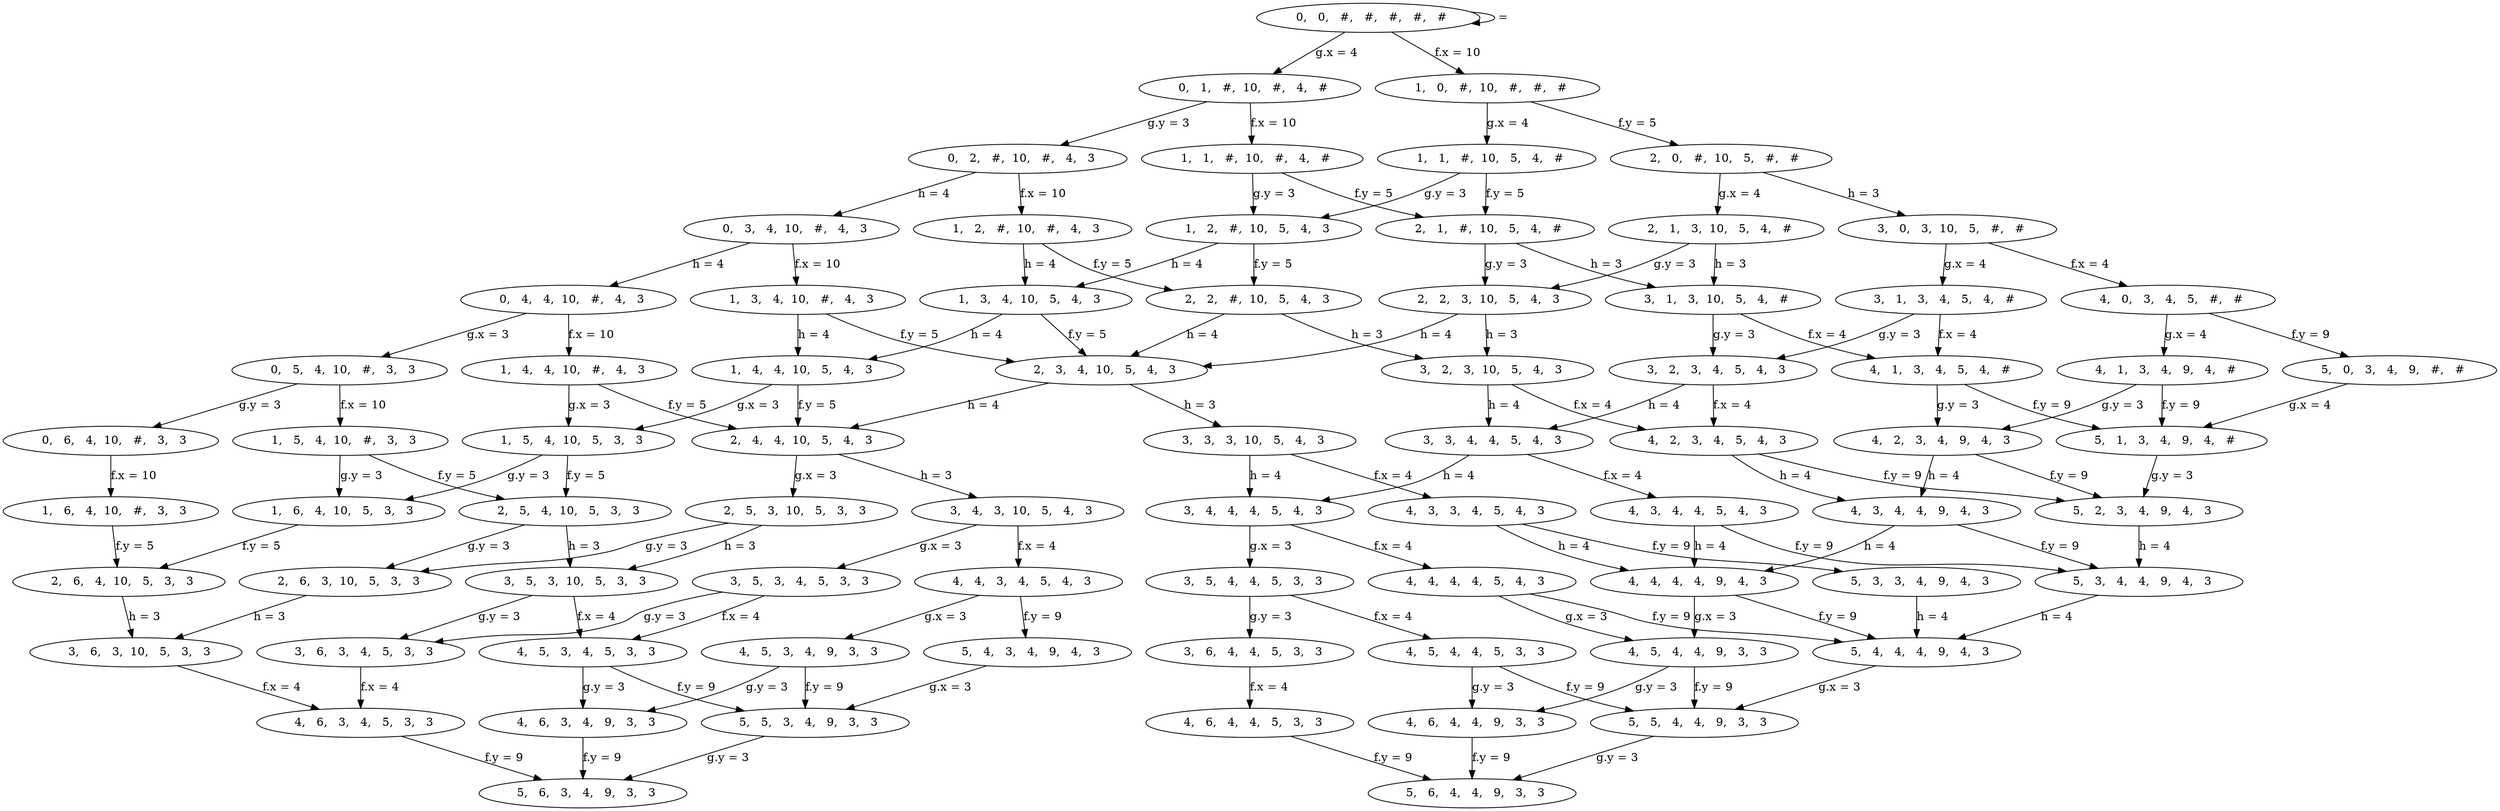 digraph G {
0 [label="  0,   0,   #,   #,   #,   #,   #"];
1 [label="  0,   1,   #,  10,   #,   4,   #"];
2 [label="  0,   2,   #,  10,   #,   4,   3"];
3 [label="  0,   3,   4,  10,   #,   4,   3"];
4 [label="  0,   4,   4,  10,   #,   4,   3"];
5 [label="  0,   5,   4,  10,   #,   3,   3"];
6 [label="  0,   6,   4,  10,   #,   3,   3"];
7 [label="  1,   0,   #,  10,   #,   #,   #"];
8 [label="  1,   1,   #,  10,   #,   4,   #"];
9 [label="  1,   1,   #,  10,   5,   4,   #"];
10 [label="  1,   2,   #,  10,   #,   4,   3"];
11 [label="  1,   2,   #,  10,   5,   4,   3"];
12 [label="  1,   3,   4,  10,   #,   4,   3"];
13 [label="  1,   3,   4,  10,   5,   4,   3"];
14 [label="  1,   4,   4,  10,   #,   4,   3"];
15 [label="  1,   4,   4,  10,   5,   4,   3"];
16 [label="  1,   5,   4,  10,   #,   3,   3"];
17 [label="  1,   5,   4,  10,   5,   3,   3"];
18 [label="  1,   6,   4,  10,   #,   3,   3"];
19 [label="  1,   6,   4,  10,   5,   3,   3"];
20 [label="  2,   0,   #,  10,   5,   #,   #"];
21 [label="  2,   1,   #,  10,   5,   4,   #"];
22 [label="  2,   1,   3,  10,   5,   4,   #"];
23 [label="  2,   2,   #,  10,   5,   4,   3"];
24 [label="  2,   2,   3,  10,   5,   4,   3"];
25 [label="  2,   3,   4,  10,   5,   4,   3"];
26 [label="  2,   4,   4,  10,   5,   4,   3"];
27 [label="  2,   5,   3,  10,   5,   3,   3"];
28 [label="  2,   5,   4,  10,   5,   3,   3"];
29 [label="  2,   6,   3,  10,   5,   3,   3"];
30 [label="  2,   6,   4,  10,   5,   3,   3"];
31 [label="  3,   0,   3,  10,   5,   #,   #"];
32 [label="  3,   1,   3,   4,   5,   4,   #"];
33 [label="  3,   1,   3,  10,   5,   4,   #"];
34 [label="  3,   2,   3,   4,   5,   4,   3"];
35 [label="  3,   2,   3,  10,   5,   4,   3"];
36 [label="  3,   3,   3,  10,   5,   4,   3"];
37 [label="  3,   3,   4,   4,   5,   4,   3"];
38 [label="  3,   4,   3,  10,   5,   4,   3"];
39 [label="  3,   4,   4,   4,   5,   4,   3"];
40 [label="  3,   5,   3,   4,   5,   3,   3"];
41 [label="  3,   5,   3,  10,   5,   3,   3"];
42 [label="  3,   5,   4,   4,   5,   3,   3"];
43 [label="  3,   6,   3,   4,   5,   3,   3"];
44 [label="  3,   6,   3,  10,   5,   3,   3"];
45 [label="  3,   6,   4,   4,   5,   3,   3"];
46 [label="  4,   0,   3,   4,   5,   #,   #"];
47 [label="  4,   1,   3,   4,   5,   4,   #"];
48 [label="  4,   1,   3,   4,   9,   4,   #"];
49 [label="  4,   2,   3,   4,   5,   4,   3"];
50 [label="  4,   2,   3,   4,   9,   4,   3"];
51 [label="  4,   3,   3,   4,   5,   4,   3"];
52 [label="  4,   3,   4,   4,   5,   4,   3"];
53 [label="  4,   3,   4,   4,   9,   4,   3"];
54 [label="  4,   4,   3,   4,   5,   4,   3"];
55 [label="  4,   4,   4,   4,   5,   4,   3"];
56 [label="  4,   4,   4,   4,   9,   4,   3"];
57 [label="  4,   5,   3,   4,   5,   3,   3"];
58 [label="  4,   5,   3,   4,   9,   3,   3"];
59 [label="  4,   5,   4,   4,   5,   3,   3"];
60 [label="  4,   5,   4,   4,   9,   3,   3"];
61 [label="  4,   6,   3,   4,   5,   3,   3"];
62 [label="  4,   6,   3,   4,   9,   3,   3"];
63 [label="  4,   6,   4,   4,   5,   3,   3"];
64 [label="  4,   6,   4,   4,   9,   3,   3"];
65 [label="  5,   0,   3,   4,   9,   #,   #"];
66 [label="  5,   1,   3,   4,   9,   4,   #"];
67 [label="  5,   2,   3,   4,   9,   4,   3"];
68 [label="  5,   3,   3,   4,   9,   4,   3"];
69 [label="  5,   3,   4,   4,   9,   4,   3"];
70 [label="  5,   4,   3,   4,   9,   4,   3"];
71 [label="  5,   4,   4,   4,   9,   4,   3"];
72 [label="  5,   5,   3,   4,   9,   3,   3"];
73 [label="  5,   5,   4,   4,   9,   3,   3"];
74 [label="  5,   6,   3,   4,   9,   3,   3"];
75 [label="  5,   6,   4,   4,   9,   3,   3"];
0 -> 0[label=" = "];
0 -> 1[label="g.x = 4"];
0 -> 7[label="f.x = 10"];
1 -> 2[label="g.y = 3"];
1 -> 8[label="f.x = 10"];
10 -> 13[label="h = 4"];
10 -> 23[label="f.y = 5"];
11 -> 13[label="h = 4"];
11 -> 23[label="f.y = 5"];
12 -> 15[label="h = 4"];
12 -> 25[label="f.y = 5"];
13 -> 15[label="h = 4"];
13 -> 25[label="f.y = 5"];
14 -> 17[label="g.x = 3"];
14 -> 26[label="f.y = 5"];
15 -> 17[label="g.x = 3"];
15 -> 26[label="f.y = 5"];
16 -> 19[label="g.y = 3"];
16 -> 28[label="f.y = 5"];
17 -> 19[label="g.y = 3"];
17 -> 28[label="f.y = 5"];
18 -> 30[label="f.y = 5"];
19 -> 30[label="f.y = 5"];
2 -> 10[label="f.x = 10"];
2 -> 3[label="h = 4"];
20 -> 22[label="g.x = 4"];
20 -> 31[label="h = 3"];
21 -> 24[label="g.y = 3"];
21 -> 33[label="h = 3"];
22 -> 24[label="g.y = 3"];
22 -> 33[label="h = 3"];
23 -> 25[label="h = 4"];
23 -> 35[label="h = 3"];
24 -> 25[label="h = 4"];
24 -> 35[label="h = 3"];
25 -> 26[label="h = 4"];
25 -> 36[label="h = 3"];
26 -> 27[label="g.x = 3"];
26 -> 38[label="h = 3"];
27 -> 29[label="g.y = 3"];
27 -> 41[label="h = 3"];
28 -> 29[label="g.y = 3"];
28 -> 41[label="h = 3"];
29 -> 44[label="h = 3"];
3 -> 12[label="f.x = 10"];
3 -> 4[label="h = 4"];
30 -> 44[label="h = 3"];
31 -> 32[label="g.x = 4"];
31 -> 46[label="f.x = 4"];
32 -> 34[label="g.y = 3"];
32 -> 47[label="f.x = 4"];
33 -> 34[label="g.y = 3"];
33 -> 47[label="f.x = 4"];
34 -> 37[label="h = 4"];
34 -> 49[label="f.x = 4"];
35 -> 37[label="h = 4"];
35 -> 49[label="f.x = 4"];
36 -> 39[label="h = 4"];
36 -> 51[label="f.x = 4"];
37 -> 39[label="h = 4"];
37 -> 52[label="f.x = 4"];
38 -> 40[label="g.x = 3"];
38 -> 54[label="f.x = 4"];
39 -> 42[label="g.x = 3"];
39 -> 55[label="f.x = 4"];
4 -> 14[label="f.x = 10"];
4 -> 5[label="g.x = 3"];
40 -> 43[label="g.y = 3"];
40 -> 57[label="f.x = 4"];
41 -> 43[label="g.y = 3"];
41 -> 57[label="f.x = 4"];
42 -> 45[label="g.y = 3"];
42 -> 59[label="f.x = 4"];
43 -> 61[label="f.x = 4"];
44 -> 61[label="f.x = 4"];
45 -> 63[label="f.x = 4"];
46 -> 48[label="g.x = 4"];
46 -> 65[label="f.y = 9"];
47 -> 50[label="g.y = 3"];
47 -> 66[label="f.y = 9"];
48 -> 50[label="g.y = 3"];
48 -> 66[label="f.y = 9"];
49 -> 53[label="h = 4"];
49 -> 67[label="f.y = 9"];
5 -> 16[label="f.x = 10"];
5 -> 6[label="g.y = 3"];
50 -> 53[label="h = 4"];
50 -> 67[label="f.y = 9"];
51 -> 56[label="h = 4"];
51 -> 68[label="f.y = 9"];
52 -> 56[label="h = 4"];
52 -> 69[label="f.y = 9"];
53 -> 56[label="h = 4"];
53 -> 69[label="f.y = 9"];
54 -> 58[label="g.x = 3"];
54 -> 70[label="f.y = 9"];
55 -> 60[label="g.x = 3"];
55 -> 71[label="f.y = 9"];
56 -> 60[label="g.x = 3"];
56 -> 71[label="f.y = 9"];
57 -> 62[label="g.y = 3"];
57 -> 72[label="f.y = 9"];
58 -> 62[label="g.y = 3"];
58 -> 72[label="f.y = 9"];
59 -> 64[label="g.y = 3"];
59 -> 73[label="f.y = 9"];
6 -> 18[label="f.x = 10"];
60 -> 64[label="g.y = 3"];
60 -> 73[label="f.y = 9"];
61 -> 74[label="f.y = 9"];
62 -> 74[label="f.y = 9"];
63 -> 75[label="f.y = 9"];
64 -> 75[label="f.y = 9"];
65 -> 66[label="g.x = 4"];
66 -> 67[label="g.y = 3"];
67 -> 69[label="h = 4"];
68 -> 71[label="h = 4"];
69 -> 71[label="h = 4"];
7 -> 20[label="f.y = 5"];
7 -> 9[label="g.x = 4"];
70 -> 72[label="g.x = 3"];
71 -> 73[label="g.x = 3"];
72 -> 74[label="g.y = 3"];
73 -> 75[label="g.y = 3"];
8 -> 11[label="g.y = 3"];
8 -> 21[label="f.y = 5"];
9 -> 11[label="g.y = 3"];
9 -> 21[label="f.y = 5"];
}
